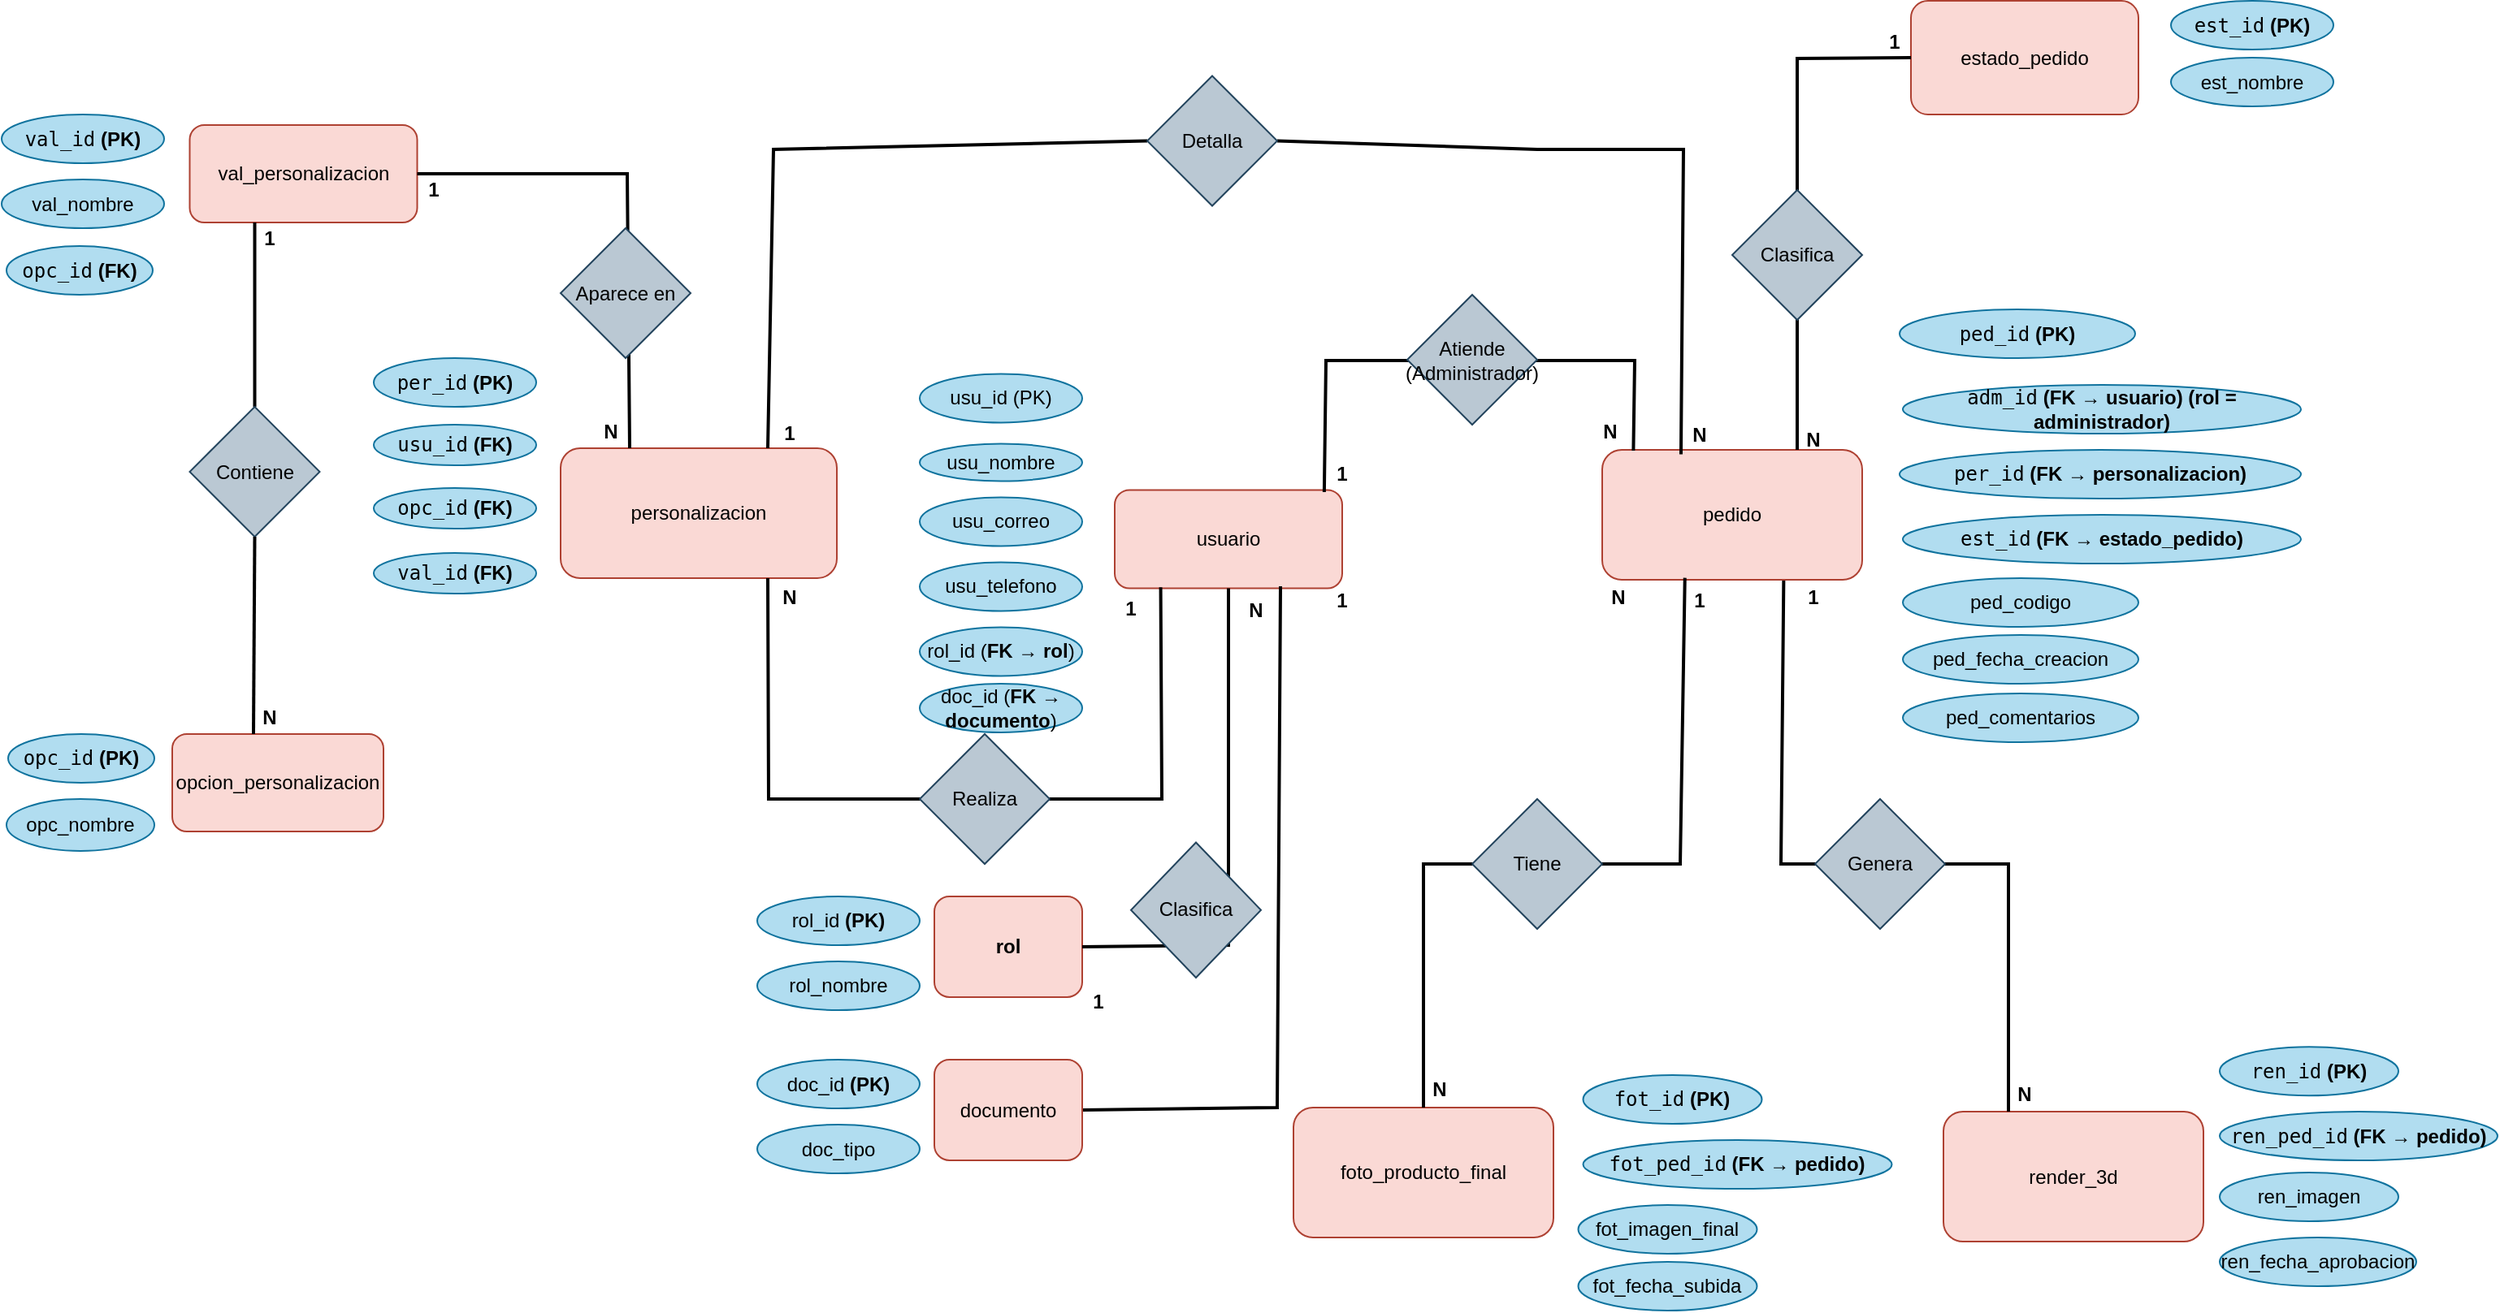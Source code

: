 <mxfile version="27.0.6">
  <diagram name="Página-1" id="IZ9aaX0CL8ISWYpzeLji">
    <mxGraphModel dx="1665" dy="1946" grid="1" gridSize="10" guides="1" tooltips="1" connect="1" arrows="1" fold="1" page="1" pageScale="1" pageWidth="827" pageHeight="1169" math="0" shadow="0">
      <root>
        <mxCell id="0" />
        <mxCell id="1" parent="0" />
        <mxCell id="XxPVWchY2s5UTxcfIhzu-47" style="edgeStyle=orthogonalEdgeStyle;rounded=0;orthogonalLoop=1;jettySize=auto;html=1;exitX=0.5;exitY=1;exitDx=0;exitDy=0;" parent="1" edge="1">
          <mxGeometry relative="1" as="geometry">
            <mxPoint x="972.75" y="-474.5" as="sourcePoint" />
            <mxPoint x="972.75" y="-474.5" as="targetPoint" />
          </mxGeometry>
        </mxCell>
        <mxCell id="C6trESYmQw4pcrg69I6m-8" value="&lt;div&gt;pedido&lt;/div&gt;" style="rounded=1;whiteSpace=wrap;html=1;fillColor=#fad9d5;strokeColor=#ae4132;" parent="1" vertex="1">
          <mxGeometry x="1070" y="-775" width="160" height="80" as="geometry" />
        </mxCell>
        <mxCell id="C6trESYmQw4pcrg69I6m-11" value="personalizacion" style="rounded=1;whiteSpace=wrap;html=1;fillColor=#fad9d5;strokeColor=#ae4132;" parent="1" vertex="1">
          <mxGeometry x="429" y="-776" width="170" height="80" as="geometry" />
        </mxCell>
        <mxCell id="C6trESYmQw4pcrg69I6m-14" value="&lt;div&gt;foto_producto_final&lt;/div&gt;" style="rounded=1;whiteSpace=wrap;html=1;fillColor=#fad9d5;strokeColor=#ae4132;" parent="1" vertex="1">
          <mxGeometry x="880" y="-370" width="160" height="80" as="geometry" />
        </mxCell>
        <mxCell id="C6trESYmQw4pcrg69I6m-17" value="&lt;div&gt;render_3d&lt;/div&gt;" style="rounded=1;whiteSpace=wrap;html=1;fillColor=#fad9d5;strokeColor=#ae4132;" parent="1" vertex="1">
          <mxGeometry x="1280" y="-367.5" width="160" height="80" as="geometry" />
        </mxCell>
        <mxCell id="C6trESYmQw4pcrg69I6m-18" value="&lt;div&gt;usuario&lt;/div&gt;" style="rounded=1;whiteSpace=wrap;html=1;fillColor=#fad9d5;strokeColor=#ae4132;" parent="1" vertex="1">
          <mxGeometry x="770" y="-750.25" width="140" height="60.5" as="geometry" />
        </mxCell>
        <mxCell id="C6trESYmQw4pcrg69I6m-19" value="usu_nombre" style="ellipse;whiteSpace=wrap;html=1;fillColor=#b1ddf0;strokeColor=#10739e;" parent="1" vertex="1">
          <mxGeometry x="650" y="-778.75" width="100" height="23" as="geometry" />
        </mxCell>
        <mxCell id="C6trESYmQw4pcrg69I6m-20" value="usu_correo" style="ellipse;whiteSpace=wrap;html=1;fillColor=#b1ddf0;strokeColor=#10739e;" parent="1" vertex="1">
          <mxGeometry x="650" y="-745.75" width="100" height="30" as="geometry" />
        </mxCell>
        <mxCell id="C6trESYmQw4pcrg69I6m-21" value="usu_telefono" style="ellipse;whiteSpace=wrap;html=1;fillColor=#b1ddf0;strokeColor=#10739e;" parent="1" vertex="1">
          <mxGeometry x="650" y="-705.75" width="100" height="30" as="geometry" />
        </mxCell>
        <mxCell id="C6trESYmQw4pcrg69I6m-22" value="usu_id (PK)" style="ellipse;whiteSpace=wrap;html=1;fillColor=#b1ddf0;strokeColor=#10739e;" parent="1" vertex="1">
          <mxGeometry x="650" y="-821.75" width="100" height="30" as="geometry" />
        </mxCell>
        <mxCell id="C6trESYmQw4pcrg69I6m-23" value="rol_id (&lt;b&gt;FK → rol&lt;/b&gt;)" style="ellipse;whiteSpace=wrap;html=1;fillColor=#b1ddf0;strokeColor=#10739e;" parent="1" vertex="1">
          <mxGeometry x="650" y="-665.75" width="100" height="30" as="geometry" />
        </mxCell>
        <mxCell id="C6trESYmQw4pcrg69I6m-24" value="&lt;code data-end=&quot;754&quot; data-start=&quot;746&quot;&gt;usu_id&lt;/code&gt; &lt;strong data-end=&quot;773&quot; data-start=&quot;755&quot;&gt;(FK)&lt;/strong&gt;" style="ellipse;whiteSpace=wrap;html=1;fillColor=#b1ddf0;strokeColor=#10739e;" parent="1" vertex="1">
          <mxGeometry x="314" y="-790.5" width="100" height="25" as="geometry" />
        </mxCell>
        <mxCell id="C6trESYmQw4pcrg69I6m-25" value="&lt;code data-end=&quot;786&quot; data-start=&quot;778&quot;&gt;opc_id&lt;/code&gt; &lt;strong data-end=&quot;820&quot; data-start=&quot;787&quot;&gt;(FK)&lt;/strong&gt;" style="ellipse;whiteSpace=wrap;html=1;fillColor=#b1ddf0;strokeColor=#10739e;" parent="1" vertex="1">
          <mxGeometry x="314" y="-751.5" width="100" height="25" as="geometry" />
        </mxCell>
        <mxCell id="C6trESYmQw4pcrg69I6m-26" value="&lt;code data-end=&quot;833&quot; data-start=&quot;825&quot;&gt;val_id&lt;/code&gt; &lt;strong data-end=&quot;866&quot; data-start=&quot;834&quot;&gt;(FK&lt;/strong&gt;&lt;strong style=&quot;background-color: transparent; color: light-dark(rgb(0, 0, 0), rgb(255, 255, 255));&quot; data-end=&quot;866&quot; data-start=&quot;834&quot;&gt;)&lt;/strong&gt;" style="ellipse;whiteSpace=wrap;html=1;fillColor=#b1ddf0;strokeColor=#10739e;" parent="1" vertex="1">
          <mxGeometry x="314" y="-711.5" width="100" height="25" as="geometry" />
        </mxCell>
        <mxCell id="C6trESYmQw4pcrg69I6m-27" value="&lt;code data-end=&quot;732&quot; data-start=&quot;724&quot;&gt;per_id&lt;/code&gt; &lt;strong data-end=&quot;741&quot; data-start=&quot;733&quot;&gt;(PK)&lt;/strong&gt;" style="ellipse;whiteSpace=wrap;html=1;fillColor=#b1ddf0;strokeColor=#10739e;" parent="1" vertex="1">
          <mxGeometry x="314" y="-831.5" width="100" height="30" as="geometry" />
        </mxCell>
        <mxCell id="C6trESYmQw4pcrg69I6m-29" value="&lt;code data-end=&quot;1222&quot; data-start=&quot;1214&quot;&gt;ren_id&lt;/code&gt; &lt;strong data-end=&quot;1231&quot; data-start=&quot;1223&quot;&gt;(PK)&lt;/strong&gt;" style="ellipse;whiteSpace=wrap;html=1;fillColor=#b1ddf0;strokeColor=#10739e;" parent="1" vertex="1">
          <mxGeometry x="1450" y="-407.38" width="110" height="30" as="geometry" />
        </mxCell>
        <mxCell id="C6trESYmQw4pcrg69I6m-30" value="ren_imagen" style="ellipse;whiteSpace=wrap;html=1;fillColor=#b1ddf0;strokeColor=#10739e;" parent="1" vertex="1">
          <mxGeometry x="1450" y="-330" width="110" height="30" as="geometry" />
        </mxCell>
        <mxCell id="C6trESYmQw4pcrg69I6m-31" value="ren_fecha_aprobacion" style="ellipse;whiteSpace=wrap;html=1;fillColor=#b1ddf0;strokeColor=#10739e;" parent="1" vertex="1">
          <mxGeometry x="1450" y="-290" width="121" height="30" as="geometry" />
        </mxCell>
        <mxCell id="C6trESYmQw4pcrg69I6m-32" value="&lt;code data-end=&quot;969&quot; data-start=&quot;961&quot;&gt;ped_id&lt;/code&gt; &lt;strong data-end=&quot;978&quot; data-start=&quot;970&quot;&gt;(PK)&lt;/strong&gt;" style="ellipse;whiteSpace=wrap;html=1;fillColor=#b1ddf0;strokeColor=#10739e;" parent="1" vertex="1">
          <mxGeometry x="1253" y="-861.5" width="145" height="30" as="geometry" />
        </mxCell>
        <mxCell id="C6trESYmQw4pcrg69I6m-34" value="&lt;code data-end=&quot;1248&quot; data-start=&quot;1236&quot;&gt;ren_ped_id&lt;/code&gt; &lt;strong data-end=&quot;1266&quot; data-start=&quot;1249&quot;&gt;(FK → pedido)&lt;/strong&gt;" style="ellipse;whiteSpace=wrap;html=1;fillColor=#b1ddf0;strokeColor=#10739e;" parent="1" vertex="1">
          <mxGeometry x="1450" y="-367.5" width="171" height="30" as="geometry" />
        </mxCell>
        <mxCell id="C6trESYmQw4pcrg69I6m-35" value="&lt;code data-end=&quot;1023&quot; data-start=&quot;1015&quot;&gt;adm_id&lt;/code&gt; &lt;strong data-end=&quot;1042&quot; data-start=&quot;1024&quot;&gt;(FK → usuario) (rol = administrador)&lt;/strong&gt;" style="ellipse;whiteSpace=wrap;html=1;fillColor=#b1ddf0;strokeColor=#10739e;" parent="1" vertex="1">
          <mxGeometry x="1255" y="-815" width="245" height="30" as="geometry" />
        </mxCell>
        <mxCell id="C6trESYmQw4pcrg69I6m-36" value="&lt;code data-end=&quot;1055&quot; data-start=&quot;1047&quot;&gt;per_id&lt;/code&gt;&amp;nbsp;&lt;b&gt;(FK → personalizacion)&lt;/b&gt;" style="ellipse;whiteSpace=wrap;html=1;fillColor=#b1ddf0;strokeColor=#10739e;" parent="1" vertex="1">
          <mxGeometry x="1253" y="-775" width="247" height="30" as="geometry" />
        </mxCell>
        <mxCell id="C6trESYmQw4pcrg69I6m-37" value="&lt;code data-end=&quot;1095&quot; data-start=&quot;1087&quot;&gt;est_id&lt;/code&gt; &lt;strong data-end=&quot;1120&quot; data-start=&quot;1096&quot;&gt;(FK → estado_pedido)&lt;/strong&gt;" style="ellipse;whiteSpace=wrap;html=1;fillColor=#b1ddf0;strokeColor=#10739e;" parent="1" vertex="1">
          <mxGeometry x="1255" y="-735" width="245" height="30" as="geometry" />
        </mxCell>
        <mxCell id="C6trESYmQw4pcrg69I6m-38" value="&lt;code data-end=&quot;1394&quot; data-start=&quot;1386&quot;&gt;fot_id&lt;/code&gt; &lt;strong data-end=&quot;1403&quot; data-start=&quot;1395&quot;&gt;(PK)&lt;/strong&gt;" style="ellipse;whiteSpace=wrap;html=1;fillColor=#b1ddf0;strokeColor=#10739e;" parent="1" vertex="1">
          <mxGeometry x="1058.25" y="-390" width="110" height="30" as="geometry" />
        </mxCell>
        <mxCell id="C6trESYmQw4pcrg69I6m-39" value="&lt;code data-end=&quot;1420&quot; data-start=&quot;1408&quot;&gt;fot_ped_id&lt;/code&gt; &lt;strong data-end=&quot;1438&quot; data-start=&quot;1421&quot;&gt;(FK → pedido)&lt;/strong&gt;" style="ellipse;whiteSpace=wrap;html=1;fillColor=#b1ddf0;strokeColor=#10739e;" parent="1" vertex="1">
          <mxGeometry x="1058.25" y="-350" width="190" height="30" as="geometry" />
        </mxCell>
        <mxCell id="C6trESYmQw4pcrg69I6m-40" value="fot_imagen_final" style="ellipse;whiteSpace=wrap;html=1;fillColor=#b1ddf0;strokeColor=#10739e;" parent="1" vertex="1">
          <mxGeometry x="1055.25" y="-310" width="110" height="30" as="geometry" />
        </mxCell>
        <mxCell id="C6trESYmQw4pcrg69I6m-41" value="fot_fecha_subida" style="ellipse;whiteSpace=wrap;html=1;fillColor=#b1ddf0;strokeColor=#10739e;" parent="1" vertex="1">
          <mxGeometry x="1055.25" y="-275" width="110" height="30" as="geometry" />
        </mxCell>
        <mxCell id="C6trESYmQw4pcrg69I6m-53" value="&lt;div&gt;val_personalizacion&lt;/div&gt;" style="rounded=1;whiteSpace=wrap;html=1;fillColor=#fad9d5;strokeColor=#ae4132;" parent="1" vertex="1">
          <mxGeometry x="200.75" y="-975" width="140" height="60" as="geometry" />
        </mxCell>
        <mxCell id="C6trESYmQw4pcrg69I6m-54" value="&lt;code data-end=&quot;535&quot; data-start=&quot;527&quot;&gt;val_id&lt;/code&gt; &lt;strong data-end=&quot;544&quot; data-start=&quot;536&quot;&gt;(PK)&lt;/strong&gt;" style="ellipse;whiteSpace=wrap;html=1;fillColor=#b1ddf0;strokeColor=#10739e;" parent="1" vertex="1">
          <mxGeometry x="85" y="-981.5" width="100" height="30" as="geometry" />
        </mxCell>
        <mxCell id="C6trESYmQw4pcrg69I6m-57" value="val&lt;span style=&quot;background-color: transparent; color: light-dark(rgb(0, 0, 0), rgb(255, 255, 255));&quot;&gt;_nombre&lt;/span&gt;" style="ellipse;whiteSpace=wrap;html=1;fillColor=#b1ddf0;strokeColor=#10739e;" parent="1" vertex="1">
          <mxGeometry x="85" y="-941.5" width="100" height="30" as="geometry" />
        </mxCell>
        <mxCell id="C6trESYmQw4pcrg69I6m-59" value="opcion_personalizacion" style="rounded=1;whiteSpace=wrap;html=1;fillColor=#fad9d5;strokeColor=#ae4132;" parent="1" vertex="1">
          <mxGeometry x="190" y="-600" width="130" height="60" as="geometry" />
        </mxCell>
        <mxCell id="C6trESYmQw4pcrg69I6m-61" value="&lt;code data-end=&quot;613&quot; data-start=&quot;605&quot;&gt;opc_id&lt;/code&gt; &lt;strong data-end=&quot;622&quot; data-start=&quot;614&quot;&gt;(PK)&lt;/strong&gt;" style="ellipse;whiteSpace=wrap;html=1;fillColor=#b1ddf0;strokeColor=#10739e;" parent="1" vertex="1">
          <mxGeometry x="89" y="-600" width="90" height="30" as="geometry" />
        </mxCell>
        <mxCell id="C6trESYmQw4pcrg69I6m-65" value="opc_nombre" style="ellipse;whiteSpace=wrap;html=1;fillColor=#b1ddf0;strokeColor=#10739e;" parent="1" vertex="1">
          <mxGeometry x="88" y="-560" width="91" height="32" as="geometry" />
        </mxCell>
        <mxCell id="C6trESYmQw4pcrg69I6m-71" value="" style="endArrow=none;html=1;rounded=0;strokeWidth=2;entryX=1;entryY=0.5;entryDx=0;entryDy=0;exitX=0.25;exitY=0;exitDx=0;exitDy=0;startFill=0;" parent="1" source="C6trESYmQw4pcrg69I6m-11" target="C6trESYmQw4pcrg69I6m-53" edge="1">
          <mxGeometry width="50" height="50" relative="1" as="geometry">
            <mxPoint x="470" y="-803" as="sourcePoint" />
            <mxPoint x="360" y="-590" as="targetPoint" />
            <Array as="points">
              <mxPoint x="470" y="-945" />
              <mxPoint x="390" y="-945" />
            </Array>
          </mxGeometry>
        </mxCell>
        <mxCell id="iTw_0Gi6TsxQGqDamsl1-1" value="estado_pedido" style="rounded=1;whiteSpace=wrap;html=1;fillColor=#fad9d5;strokeColor=#ae4132;" parent="1" vertex="1">
          <mxGeometry x="1260" y="-1051.5" width="140" height="70" as="geometry" />
        </mxCell>
        <mxCell id="iTw_0Gi6TsxQGqDamsl1-2" value="" style="endArrow=none;html=1;rounded=0;exitX=0.75;exitY=0;exitDx=0;exitDy=0;strokeWidth=2;entryX=0;entryY=0.5;entryDx=0;entryDy=0;startFill=0;" parent="1" source="C6trESYmQw4pcrg69I6m-8" target="iTw_0Gi6TsxQGqDamsl1-1" edge="1">
          <mxGeometry width="50" height="50" relative="1" as="geometry">
            <mxPoint x="1100" y="-1010" as="sourcePoint" />
            <mxPoint x="1320" y="-955" as="targetPoint" />
            <Array as="points">
              <mxPoint x="1190" y="-1016" />
            </Array>
          </mxGeometry>
        </mxCell>
        <mxCell id="iTw_0Gi6TsxQGqDamsl1-3" value="&lt;code data-end=&quot;908&quot; data-start=&quot;900&quot;&gt;est_id&lt;/code&gt; &lt;strong data-end=&quot;917&quot; data-start=&quot;909&quot;&gt;(PK)&lt;/strong&gt;" style="ellipse;whiteSpace=wrap;html=1;fillColor=#b1ddf0;strokeColor=#10739e;" parent="1" vertex="1">
          <mxGeometry x="1420" y="-1051.5" width="100" height="30" as="geometry" />
        </mxCell>
        <mxCell id="iTw_0Gi6TsxQGqDamsl1-4" value="est_nombre" style="ellipse;whiteSpace=wrap;html=1;fillColor=#b1ddf0;strokeColor=#10739e;" parent="1" vertex="1">
          <mxGeometry x="1420" y="-1016.5" width="100" height="30" as="geometry" />
        </mxCell>
        <mxCell id="iTw_0Gi6TsxQGqDamsl1-22" style="edgeStyle=orthogonalEdgeStyle;rounded=0;orthogonalLoop=1;jettySize=auto;html=1;exitX=0.5;exitY=1;exitDx=0;exitDy=0;" parent="1" source="C6trESYmQw4pcrg69I6m-53" target="C6trESYmQw4pcrg69I6m-53" edge="1">
          <mxGeometry relative="1" as="geometry" />
        </mxCell>
        <mxCell id="bpK82tE5_ITDEP0XPywQ-1" value="ped_codigo" style="ellipse;whiteSpace=wrap;html=1;fillColor=#b1ddf0;strokeColor=#10739e;" parent="1" vertex="1">
          <mxGeometry x="1255" y="-696" width="145" height="30" as="geometry" />
        </mxCell>
        <mxCell id="bpK82tE5_ITDEP0XPywQ-2" value="ped_fecha_creacion" style="ellipse;whiteSpace=wrap;html=1;fillColor=#b1ddf0;strokeColor=#10739e;" parent="1" vertex="1">
          <mxGeometry x="1255" y="-661" width="145" height="30" as="geometry" />
        </mxCell>
        <mxCell id="bpK82tE5_ITDEP0XPywQ-3" value="ped_comentarios" style="ellipse;whiteSpace=wrap;html=1;fillColor=#b1ddf0;strokeColor=#10739e;" parent="1" vertex="1">
          <mxGeometry x="1255" y="-625" width="145" height="30" as="geometry" />
        </mxCell>
        <mxCell id="bpK82tE5_ITDEP0XPywQ-11" value="Aparece en" style="rhombus;whiteSpace=wrap;html=1;fillColor=#bac8d3;strokeColor=#23445d;" parent="1" vertex="1">
          <mxGeometry x="429" y="-911.5" width="80" height="80" as="geometry" />
        </mxCell>
        <mxCell id="puTCxptpzCIVoUaB8R5G-12" value="" style="endArrow=none;html=1;rounded=0;strokeWidth=2;entryX=0.75;entryY=1;entryDx=0;entryDy=0;exitX=0.202;exitY=0.99;exitDx=0;exitDy=0;exitPerimeter=0;" parent="1" source="C6trESYmQw4pcrg69I6m-18" target="C6trESYmQw4pcrg69I6m-11" edge="1">
          <mxGeometry width="50" height="50" relative="1" as="geometry">
            <mxPoint x="800" y="-680" as="sourcePoint" />
            <mxPoint x="570" y="-680" as="targetPoint" />
            <Array as="points">
              <mxPoint x="799" y="-560" />
              <mxPoint x="557" y="-560" />
            </Array>
          </mxGeometry>
        </mxCell>
        <mxCell id="puTCxptpzCIVoUaB8R5G-30" value="" style="endArrow=none;html=1;rounded=0;exitX=0.5;exitY=0;exitDx=0;exitDy=0;strokeWidth=2;entryX=0.25;entryY=1;entryDx=0;entryDy=0;startFill=0;" parent="1" source="puTCxptpzCIVoUaB8R5G-23" edge="1">
          <mxGeometry width="50" height="50" relative="1" as="geometry">
            <mxPoint x="238.25" y="-600" as="sourcePoint" />
            <mxPoint x="240.75" y="-915" as="targetPoint" />
            <Array as="points" />
          </mxGeometry>
        </mxCell>
        <mxCell id="puTCxptpzCIVoUaB8R5G-23" value="Contiene" style="rhombus;whiteSpace=wrap;html=1;fillColor=#bac8d3;strokeColor=#23445d;" parent="1" vertex="1">
          <mxGeometry x="200.75" y="-801.5" width="80" height="80" as="geometry" />
        </mxCell>
        <mxCell id="puTCxptpzCIVoUaB8R5G-33" value="" style="endArrow=none;html=1;rounded=0;strokeWidth=2;exitX=0.5;exitY=1;exitDx=0;exitDy=0;" parent="1" source="puTCxptpzCIVoUaB8R5G-23" edge="1">
          <mxGeometry width="50" height="50" relative="1" as="geometry">
            <mxPoint x="230" y="-679" as="sourcePoint" />
            <mxPoint x="240" y="-600" as="targetPoint" />
            <Array as="points" />
          </mxGeometry>
        </mxCell>
        <mxCell id="puTCxptpzCIVoUaB8R5G-35" value="" style="endArrow=none;html=1;rounded=0;strokeWidth=2;startFill=0;entryX=0.75;entryY=0;entryDx=0;entryDy=0;exitX=0;exitY=0.5;exitDx=0;exitDy=0;" parent="1" source="F0goPvFGiSVc08ykn2L--41" target="C6trESYmQw4pcrg69I6m-11" edge="1">
          <mxGeometry width="50" height="50" relative="1" as="geometry">
            <mxPoint x="560" y="-955" as="sourcePoint" />
            <mxPoint x="560" y="-800" as="targetPoint" />
            <Array as="points">
              <mxPoint x="560" y="-960" />
            </Array>
          </mxGeometry>
        </mxCell>
        <mxCell id="F0goPvFGiSVc08ykn2L--1" value="rol" style="rounded=1;whiteSpace=wrap;html=1;fillColor=#fad9d5;strokeColor=#ae4132;fontStyle=1" parent="1" vertex="1">
          <mxGeometry x="659" y="-500" width="91" height="62" as="geometry" />
        </mxCell>
        <mxCell id="F0goPvFGiSVc08ykn2L--2" value="rol_id &lt;b&gt;(PK)&lt;/b&gt;" style="ellipse;whiteSpace=wrap;html=1;fillColor=#b1ddf0;strokeColor=#10739e;" parent="1" vertex="1">
          <mxGeometry x="550" y="-500" width="100" height="30" as="geometry" />
        </mxCell>
        <mxCell id="F0goPvFGiSVc08ykn2L--3" value="rol_nombre" style="ellipse;whiteSpace=wrap;html=1;fillColor=#b1ddf0;strokeColor=#10739e;" parent="1" vertex="1">
          <mxGeometry x="550" y="-460" width="100" height="30" as="geometry" />
        </mxCell>
        <mxCell id="F0goPvFGiSVc08ykn2L--9" value="" style="endArrow=none;html=1;rounded=0;strokeWidth=2;entryX=0.921;entryY=0.021;entryDx=0;entryDy=0;entryPerimeter=0;exitX=0.12;exitY=0.006;exitDx=0;exitDy=0;exitPerimeter=0;" parent="1" source="C6trESYmQw4pcrg69I6m-8" target="C6trESYmQw4pcrg69I6m-18" edge="1">
          <mxGeometry width="50" height="50" relative="1" as="geometry">
            <mxPoint x="1090" y="-780" as="sourcePoint" />
            <mxPoint x="910" y="-760" as="targetPoint" />
            <Array as="points">
              <mxPoint x="1090" y="-830" />
              <mxPoint x="900" y="-830" />
            </Array>
          </mxGeometry>
        </mxCell>
        <mxCell id="F0goPvFGiSVc08ykn2L--15" value="Atiende (Administrador)" style="rhombus;whiteSpace=wrap;html=1;fillColor=#bac8d3;strokeColor=#23445d;" parent="1" vertex="1">
          <mxGeometry x="950" y="-870.5" width="80" height="80" as="geometry" />
        </mxCell>
        <mxCell id="F0goPvFGiSVc08ykn2L--17" value="" style="endArrow=none;html=1;rounded=0;strokeWidth=2;exitX=0.5;exitY=1;exitDx=0;exitDy=0;entryX=1;entryY=0.5;entryDx=0;entryDy=0;" parent="1" source="C6trESYmQw4pcrg69I6m-18" target="F0goPvFGiSVc08ykn2L--1" edge="1">
          <mxGeometry width="50" height="50" relative="1" as="geometry">
            <mxPoint x="840" y="-686.5" as="sourcePoint" />
            <mxPoint x="745.5" y="-415.75" as="targetPoint" />
            <Array as="points">
              <mxPoint x="840" y="-470" />
            </Array>
          </mxGeometry>
        </mxCell>
        <mxCell id="F0goPvFGiSVc08ykn2L--14" value="Clasifica" style="rhombus;whiteSpace=wrap;html=1;strokeColor=#23445d;fillColor=#bac8d3;" parent="1" vertex="1">
          <mxGeometry x="780" y="-533.25" width="80" height="83.25" as="geometry" />
        </mxCell>
        <mxCell id="F0goPvFGiSVc08ykn2L--20" value="Realiza" style="rhombus;whiteSpace=wrap;html=1;fillColor=#bac8d3;strokeColor=#23445d;" parent="1" vertex="1">
          <mxGeometry x="650" y="-600" width="80" height="80" as="geometry" />
        </mxCell>
        <mxCell id="F0goPvFGiSVc08ykn2L--22" value="&lt;b&gt;1&lt;/b&gt;" style="text;html=1;align=center;verticalAlign=middle;whiteSpace=wrap;rounded=0;" parent="1" vertex="1">
          <mxGeometry x="730" y="-450" width="60" height="30" as="geometry" />
        </mxCell>
        <mxCell id="F0goPvFGiSVc08ykn2L--24" value="&lt;b&gt;N&lt;/b&gt;" style="text;html=1;align=center;verticalAlign=middle;whiteSpace=wrap;rounded=0;" parent="1" vertex="1">
          <mxGeometry x="827" y="-691" width="60" height="30" as="geometry" />
        </mxCell>
        <mxCell id="F0goPvFGiSVc08ykn2L--25" value="&lt;b&gt;1&lt;/b&gt;" style="text;html=1;align=center;verticalAlign=middle;whiteSpace=wrap;rounded=0;" parent="1" vertex="1">
          <mxGeometry x="890" y="-691.75" width="40" height="19.75" as="geometry" />
        </mxCell>
        <mxCell id="F0goPvFGiSVc08ykn2L--26" value="&lt;b&gt;1&lt;/b&gt;" style="text;html=1;align=center;verticalAlign=middle;whiteSpace=wrap;rounded=0;" parent="1" vertex="1">
          <mxGeometry x="890" y="-769.88" width="40" height="19.75" as="geometry" />
        </mxCell>
        <mxCell id="F0goPvFGiSVc08ykn2L--27" value="&lt;b&gt;N&lt;/b&gt;" style="text;html=1;align=center;verticalAlign=middle;whiteSpace=wrap;rounded=0;" parent="1" vertex="1">
          <mxGeometry x="1055.25" y="-796.5" width="40" height="21.5" as="geometry" />
        </mxCell>
        <mxCell id="F0goPvFGiSVc08ykn2L--28" value="&lt;b&gt;N&lt;/b&gt;" style="text;html=1;align=center;verticalAlign=middle;whiteSpace=wrap;rounded=0;" parent="1" vertex="1">
          <mxGeometry x="1060" y="-695" width="40" height="21.5" as="geometry" />
        </mxCell>
        <mxCell id="F0goPvFGiSVc08ykn2L--29" value="&lt;b&gt;1&lt;/b&gt;" style="text;html=1;align=center;verticalAlign=middle;whiteSpace=wrap;rounded=0;" parent="1" vertex="1">
          <mxGeometry x="760" y="-686.5" width="40" height="19.75" as="geometry" />
        </mxCell>
        <mxCell id="F0goPvFGiSVc08ykn2L--30" value="&lt;b&gt;N&lt;/b&gt;" style="text;html=1;align=center;verticalAlign=middle;whiteSpace=wrap;rounded=0;" parent="1" vertex="1">
          <mxGeometry x="550" y="-695" width="40" height="21.5" as="geometry" />
        </mxCell>
        <mxCell id="F0goPvFGiSVc08ykn2L--31" value="&lt;b&gt;1&lt;/b&gt;" style="text;html=1;align=center;verticalAlign=middle;whiteSpace=wrap;rounded=0;" parent="1" vertex="1">
          <mxGeometry x="330.75" y="-945" width="40" height="19.75" as="geometry" />
        </mxCell>
        <mxCell id="F0goPvFGiSVc08ykn2L--32" value="&lt;b&gt;1&lt;/b&gt;" style="text;html=1;align=center;verticalAlign=middle;whiteSpace=wrap;rounded=0;" parent="1" vertex="1">
          <mxGeometry x="230" y="-914.87" width="40" height="19.75" as="geometry" />
        </mxCell>
        <mxCell id="F0goPvFGiSVc08ykn2L--34" value="&lt;b&gt;N&lt;/b&gt;" style="text;html=1;align=center;verticalAlign=middle;whiteSpace=wrap;rounded=0;" parent="1" vertex="1">
          <mxGeometry x="230" y="-620.75" width="40" height="21.5" as="geometry" />
        </mxCell>
        <mxCell id="F0goPvFGiSVc08ykn2L--35" value="&lt;b&gt;N&lt;/b&gt;" style="text;html=1;align=center;verticalAlign=middle;whiteSpace=wrap;rounded=0;" parent="1" vertex="1">
          <mxGeometry x="440" y="-796.5" width="40" height="21.5" as="geometry" />
        </mxCell>
        <mxCell id="F0goPvFGiSVc08ykn2L--38" value="&lt;b&gt;1&lt;/b&gt;" style="text;html=1;align=center;verticalAlign=middle;whiteSpace=wrap;rounded=0;" parent="1" vertex="1">
          <mxGeometry x="1230" y="-1036.25" width="40" height="19.75" as="geometry" />
        </mxCell>
        <mxCell id="F0goPvFGiSVc08ykn2L--39" value="&lt;b&gt;N&lt;/b&gt;" style="text;html=1;align=center;verticalAlign=middle;whiteSpace=wrap;rounded=0;" parent="1" vertex="1">
          <mxGeometry x="1180" y="-791.38" width="40" height="21.5" as="geometry" />
        </mxCell>
        <mxCell id="F0goPvFGiSVc08ykn2L--40" value="Clasifica" style="rhombus;whiteSpace=wrap;html=1;fillColor=#bac8d3;strokeColor=#23445d;" parent="1" vertex="1">
          <mxGeometry x="1150" y="-935" width="80" height="80" as="geometry" />
        </mxCell>
        <mxCell id="F0goPvFGiSVc08ykn2L--42" value="&lt;b&gt;1&lt;/b&gt;" style="text;html=1;align=center;verticalAlign=middle;whiteSpace=wrap;rounded=0;" parent="1" vertex="1">
          <mxGeometry x="550" y="-794.75" width="40" height="19.75" as="geometry" />
        </mxCell>
        <mxCell id="F0goPvFGiSVc08ykn2L--43" value="&lt;b&gt;N&lt;/b&gt;" style="text;html=1;align=center;verticalAlign=middle;whiteSpace=wrap;rounded=0;" parent="1" vertex="1">
          <mxGeometry x="1110" y="-794.75" width="40" height="21.5" as="geometry" />
        </mxCell>
        <mxCell id="F0goPvFGiSVc08ykn2L--44" value="" style="endArrow=none;html=1;rounded=0;strokeWidth=2;startFill=0;exitX=0.303;exitY=0.035;exitDx=0;exitDy=0;exitPerimeter=0;entryX=1;entryY=0.5;entryDx=0;entryDy=0;" parent="1" source="C6trESYmQw4pcrg69I6m-8" target="F0goPvFGiSVc08ykn2L--41" edge="1">
          <mxGeometry width="50" height="50" relative="1" as="geometry">
            <mxPoint x="1118" y="-772" as="sourcePoint" />
            <mxPoint x="640" y="-1060" as="targetPoint" />
            <Array as="points">
              <mxPoint x="1120" y="-960" />
              <mxPoint x="1030" y="-960" />
            </Array>
          </mxGeometry>
        </mxCell>
        <mxCell id="F0goPvFGiSVc08ykn2L--41" value="Detalla" style="rhombus;whiteSpace=wrap;html=1;fillColor=#bac8d3;strokeColor=#23445d;" parent="1" vertex="1">
          <mxGeometry x="790" y="-1005.25" width="80" height="80" as="geometry" />
        </mxCell>
        <mxCell id="F0goPvFGiSVc08ykn2L--45" value="" style="endArrow=none;html=1;rounded=0;strokeWidth=2;entryX=0.5;entryY=0;entryDx=0;entryDy=0;exitX=0.318;exitY=0.985;exitDx=0;exitDy=0;exitPerimeter=0;" parent="1" source="C6trESYmQw4pcrg69I6m-8" target="C6trESYmQw4pcrg69I6m-14" edge="1">
          <mxGeometry width="50" height="50" relative="1" as="geometry">
            <mxPoint x="1118" y="-690" as="sourcePoint" />
            <mxPoint x="912" y="-677" as="targetPoint" />
            <Array as="points">
              <mxPoint x="1118" y="-520" />
              <mxPoint x="960" y="-520" />
              <mxPoint x="960" y="-420" />
            </Array>
          </mxGeometry>
        </mxCell>
        <mxCell id="F0goPvFGiSVc08ykn2L--46" value="" style="endArrow=none;html=1;rounded=0;strokeWidth=2;entryX=0.25;entryY=0;entryDx=0;entryDy=0;exitX=0.698;exitY=1.006;exitDx=0;exitDy=0;exitPerimeter=0;" parent="1" source="C6trESYmQw4pcrg69I6m-8" target="C6trESYmQw4pcrg69I6m-17" edge="1">
          <mxGeometry width="50" height="50" relative="1" as="geometry">
            <mxPoint x="1180" y="-690" as="sourcePoint" />
            <mxPoint x="970" y="-360" as="targetPoint" />
            <Array as="points">
              <mxPoint x="1180" y="-520" />
              <mxPoint x="1320" y="-520" />
            </Array>
          </mxGeometry>
        </mxCell>
        <mxCell id="bpK82tE5_ITDEP0XPywQ-15" value="Tiene" style="rhombus;whiteSpace=wrap;html=1;fillColor=#bac8d3;strokeColor=#23445d;" parent="1" vertex="1">
          <mxGeometry x="990" y="-560" width="80" height="80" as="geometry" />
        </mxCell>
        <mxCell id="C6trESYmQw4pcrg69I6m-52" value="Genera" style="rhombus;whiteSpace=wrap;html=1;fillColor=#bac8d3;strokeColor=#23445d;" parent="1" vertex="1">
          <mxGeometry x="1201" y="-560" width="80" height="80" as="geometry" />
        </mxCell>
        <mxCell id="mot-FWFG-TVbIex8godZ-1" value="&lt;b&gt;1&lt;/b&gt;" style="text;html=1;align=center;verticalAlign=middle;whiteSpace=wrap;rounded=0;" parent="1" vertex="1">
          <mxGeometry x="1110" y="-691.75" width="40" height="19.75" as="geometry" />
        </mxCell>
        <mxCell id="mot-FWFG-TVbIex8godZ-2" value="&lt;b&gt;1&lt;/b&gt;" style="text;html=1;align=center;verticalAlign=middle;whiteSpace=wrap;rounded=0;" parent="1" vertex="1">
          <mxGeometry x="1180" y="-694.12" width="40" height="19.75" as="geometry" />
        </mxCell>
        <mxCell id="mot-FWFG-TVbIex8godZ-3" value="&lt;b&gt;N&lt;/b&gt;" style="text;html=1;align=center;verticalAlign=middle;whiteSpace=wrap;rounded=0;" parent="1" vertex="1">
          <mxGeometry x="950" y="-391.5" width="40" height="21.5" as="geometry" />
        </mxCell>
        <mxCell id="mot-FWFG-TVbIex8godZ-5" value="&lt;b&gt;N&lt;/b&gt;" style="text;html=1;align=center;verticalAlign=middle;whiteSpace=wrap;rounded=0;" parent="1" vertex="1">
          <mxGeometry x="1310" y="-389" width="40" height="21.5" as="geometry" />
        </mxCell>
        <mxCell id="cS9mqrGT7USFZuYvvN0N-1" value="" style="endArrow=none;html=1;rounded=0;strokeWidth=2;exitX=0.75;exitY=0;exitDx=0;exitDy=0;entryX=1;entryY=0.5;entryDx=0;entryDy=0;" parent="1" source="F0goPvFGiSVc08ykn2L--24" target="cS9mqrGT7USFZuYvvN0N-3" edge="1">
          <mxGeometry width="50" height="50" relative="1" as="geometry">
            <mxPoint x="850" y="-680" as="sourcePoint" />
            <mxPoint x="760" y="-370" as="targetPoint" />
            <Array as="points">
              <mxPoint x="870" y="-370" />
            </Array>
          </mxGeometry>
        </mxCell>
        <mxCell id="cS9mqrGT7USFZuYvvN0N-3" value="documento" style="rounded=1;whiteSpace=wrap;html=1;fillColor=#fad9d5;strokeColor=#ae4132;" parent="1" vertex="1">
          <mxGeometry x="659" y="-399.5" width="91" height="62" as="geometry" />
        </mxCell>
        <mxCell id="cS9mqrGT7USFZuYvvN0N-4" value="doc_id &lt;b&gt;(PK)&lt;/b&gt;" style="ellipse;whiteSpace=wrap;html=1;fillColor=#b1ddf0;strokeColor=#10739e;" parent="1" vertex="1">
          <mxGeometry x="550" y="-399.5" width="100" height="30" as="geometry" />
        </mxCell>
        <mxCell id="cS9mqrGT7USFZuYvvN0N-5" value="doc_tipo" style="ellipse;whiteSpace=wrap;html=1;fillColor=#b1ddf0;strokeColor=#10739e;" parent="1" vertex="1">
          <mxGeometry x="550" y="-359.5" width="100" height="30" as="geometry" />
        </mxCell>
        <mxCell id="3Vky_fc-n4x3_qIstNAY-1" value="doc_id (&lt;b&gt;FK → documento&lt;/b&gt;)" style="ellipse;whiteSpace=wrap;html=1;fillColor=#b1ddf0;strokeColor=#10739e;" parent="1" vertex="1">
          <mxGeometry x="650" y="-631" width="100" height="30" as="geometry" />
        </mxCell>
        <mxCell id="BNiAWnU3U9AjP77LChTx-2" value="&lt;code data-end=&quot;613&quot; data-start=&quot;605&quot;&gt;opc_id&lt;/code&gt; &lt;strong data-end=&quot;622&quot; data-start=&quot;614&quot;&gt;(FK)&lt;/strong&gt;" style="ellipse;whiteSpace=wrap;html=1;fillColor=#b1ddf0;strokeColor=#10739e;" vertex="1" parent="1">
          <mxGeometry x="88" y="-900.5" width="90" height="30" as="geometry" />
        </mxCell>
      </root>
    </mxGraphModel>
  </diagram>
</mxfile>
